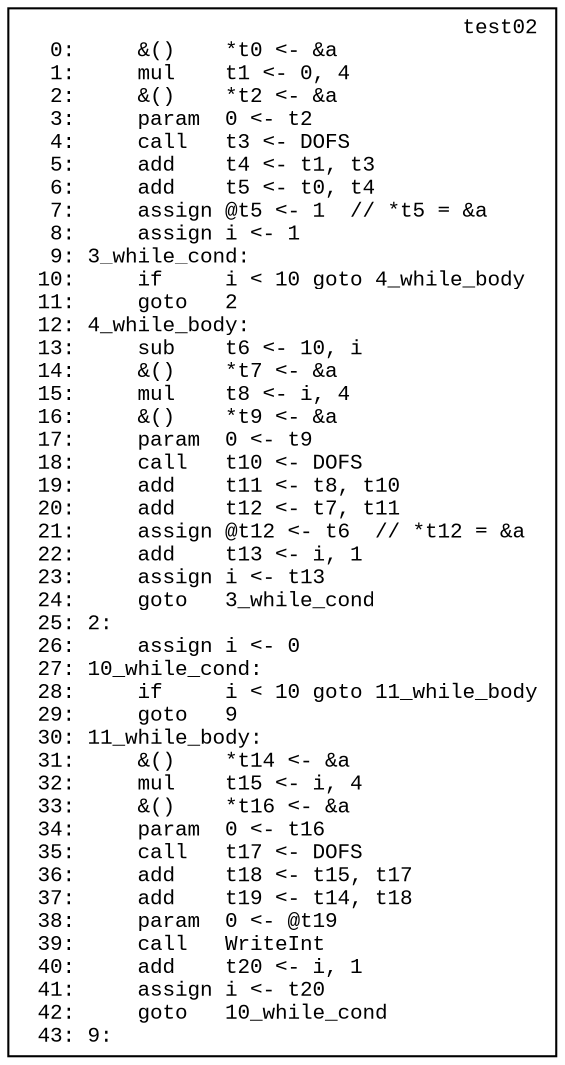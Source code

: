 digraph IR {
  graph [fontname="Times New Roman",fontsize=10];
  node  [fontname="Courier New",fontsize=10];
  edge  [fontname="Times New Roman",fontsize=10];

  // scope 'test02'
  test02_cb [label="test02\r  0:     &()    *t0 <- &a\l  1:     mul    t1 <- 0, 4\l  2:     &()    *t2 <- &a\l  3:     param  0 <- t2\l  4:     call   t3 <- DOFS\l  5:     add    t4 <- t1, t3\l  6:     add    t5 <- t0, t4\l  7:     assign @t5 <- 1  // *t5 = &a\l  8:     assign i <- 1\l  9: 3_while_cond:\l 10:     if     i < 10 goto 4_while_body\l 11:     goto   2\l 12: 4_while_body:\l 13:     sub    t6 <- 10, i\l 14:     &()    *t7 <- &a\l 15:     mul    t8 <- i, 4\l 16:     &()    *t9 <- &a\l 17:     param  0 <- t9\l 18:     call   t10 <- DOFS\l 19:     add    t11 <- t8, t10\l 20:     add    t12 <- t7, t11\l 21:     assign @t12 <- t6  // *t12 = &a\l 22:     add    t13 <- i, 1\l 23:     assign i <- t13\l 24:     goto   3_while_cond\l 25: 2:\l 26:     assign i <- 0\l 27: 10_while_cond:\l 28:     if     i < 10 goto 11_while_body\l 29:     goto   9\l 30: 11_while_body:\l 31:     &()    *t14 <- &a\l 32:     mul    t15 <- i, 4\l 33:     &()    *t16 <- &a\l 34:     param  0 <- t16\l 35:     call   t17 <- DOFS\l 36:     add    t18 <- t15, t17\l 37:     add    t19 <- t14, t18\l 38:     param  0 <- @t19\l 39:     call   WriteInt\l 40:     add    t20 <- i, 1\l 41:     assign i <- t20\l 42:     goto   10_while_cond\l 43: 9:\l",shape=box]
}
